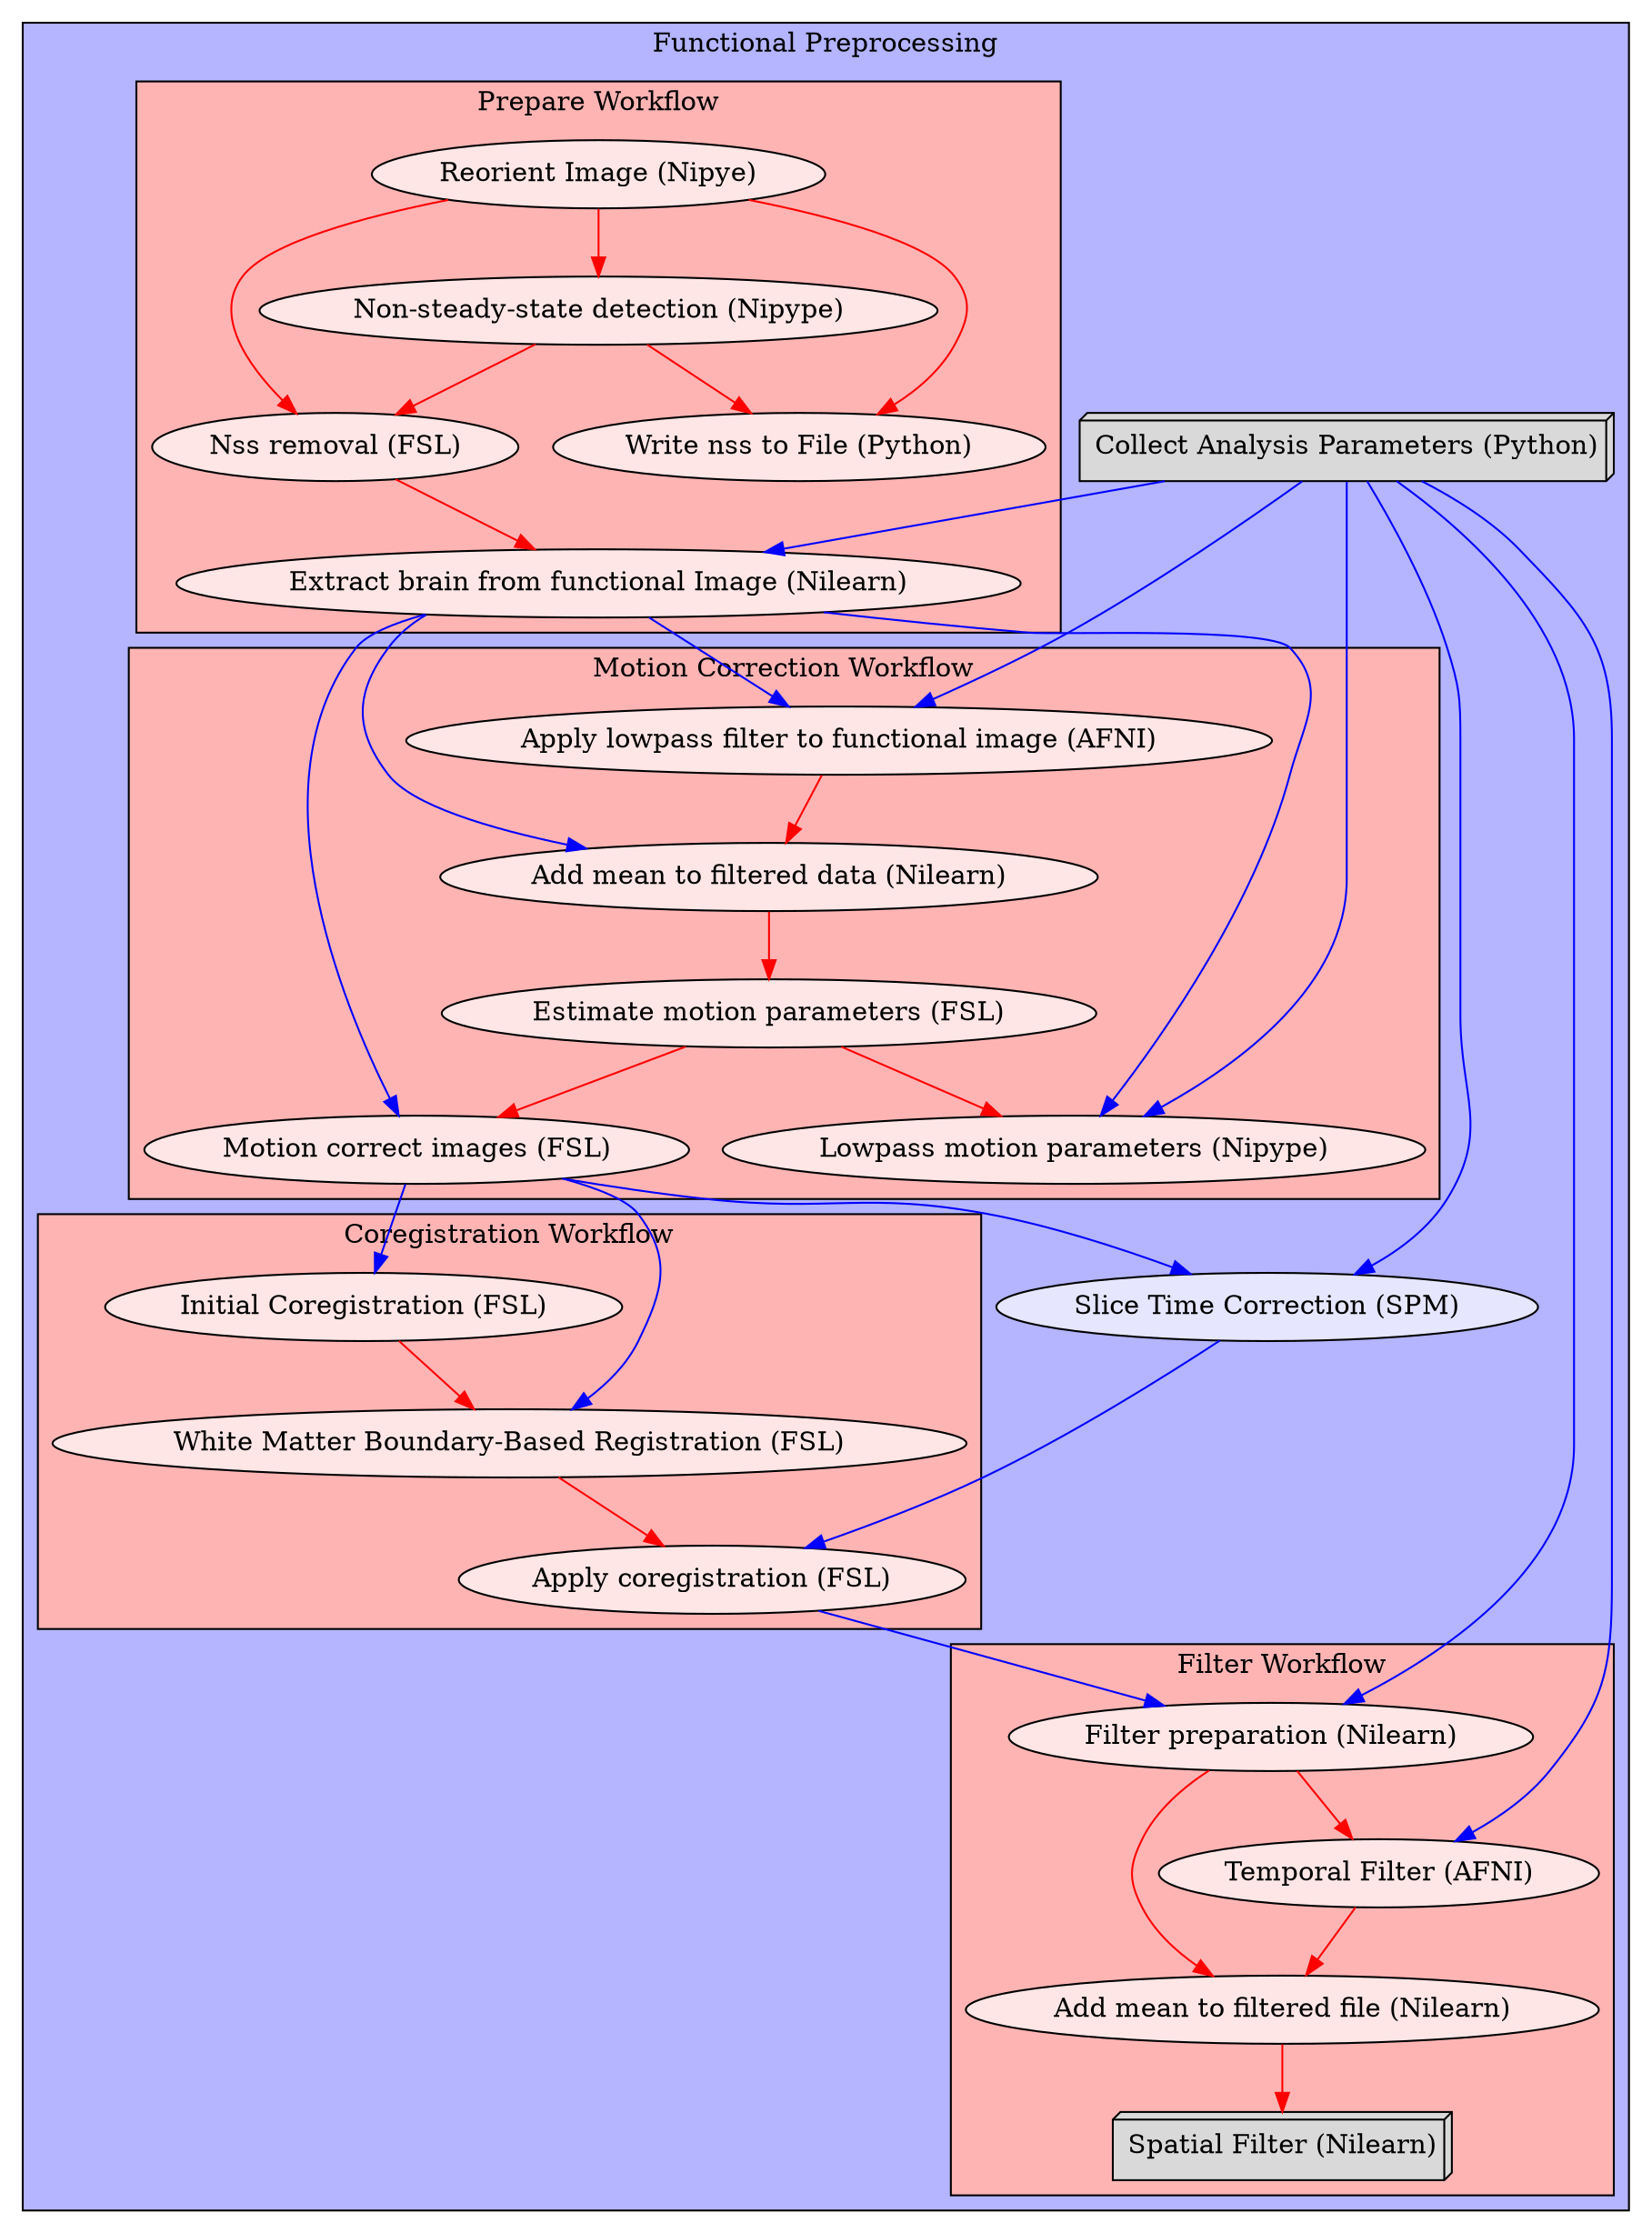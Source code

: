 digraph preproc_func{
  subgraph cluster_preproc_func {
      edge [color="#0000FF"];
      style=filled;
      fillcolor="#B4B4FF";
      label="Functional Preprocessing";
    slice_time[label="Slice Time Correction (SPM)", style=filled, fillcolor="#E6E6FF"];
    get_Param[label="Collect Analysis Parameters (Python)", shape=box3d,style=filled, color=black, colorscheme=greys7 fillcolor=2];
    subgraph cluster_prepareflow {
            edge [color="#FF0000"];
            style=filled;
            fillcolor="#FFB4B4";
            label="Prepare Workflow";
        prepareflow_reorient[label="Reorient Image (Nipye)", style=filled, fillcolor="#FFE6E6"];
        prepareflow_nss_detection[label="Non-steady-state detection (Nipype)", style=filled, fillcolor="#FFE6E6"];
        prepareflow_nss_removal[label="Nss removal (FSL)", style=filled, fillcolor="#FFE6E6"];
        prepareflow_brain_extraction[label="Extract brain from functional Image (Nilearn)", style=filled, fillcolor="#FFE6E6"];
        prepareflow_write_nss[label="Write nss to File (Python)", style=filled, fillcolor="#FFE6E6"];
        prepareflow_reorient -> prepareflow_nss_detection;
        prepareflow_reorient -> prepareflow_nss_removal;
        prepareflow_reorient -> prepareflow_write_nss;
        prepareflow_nss_detection -> prepareflow_write_nss;
        prepareflow_nss_detection -> prepareflow_nss_removal;
        prepareflow_nss_removal -> prepareflow_brain_extraction;
    }
    subgraph cluster_mcflow {
            edge [color="#FF0000"];
            style=filled;
            fillcolor="#FFB4B4";
            label="Motion Correction Workflow";
        mcflow_apply_low_pass[label="Apply lowpass filter to functional image (AFNI)", style=filled, fillcolor="#FFE6E6"];
        mcflow_add_mean_to_bandpass[label="Add mean to filtered data (Nilearn)", style=filled, fillcolor="#FFE6E6"];
        mcflow_mcflirt_estimation[label="Estimate motion parameters (FSL)", style=filled, fillcolor="#FFE6E6"];
        mcflow_lowpass_mc[label="Lowpass motion parameters (Nipype)", style=filled, fillcolor="#FFE6E6"];
        mcflow_motion_correction[label="Motion correct images (FSL)", style=filled, fillcolor="#FFE6E6"];
        mcflow_apply_low_pass -> mcflow_add_mean_to_bandpass;
        mcflow_add_mean_to_bandpass -> mcflow_mcflirt_estimation;
        mcflow_mcflirt_estimation -> mcflow_motion_correction;
        mcflow_mcflirt_estimation -> mcflow_lowpass_mc;
    }
    subgraph cluster_coregflow {
            edge [color="#FF0000"];
            style=filled;
            fillcolor="#FFB4B4";
            label="Coregistration Workflow";
        coregflow_coreg_pre[label="Initial Coregistration (FSL)", style=filled, fillcolor="#FFE6E6"];
        coregflow_coreg_bbr[label="White Matter Boundary-Based Registration (FSL)", style=filled, fillcolor="#FFE6E6"];
        coregflow_apply_coreg[label="Apply coregistration (FSL)", style=filled, fillcolor="#FFE6E6"];
        coregflow_coreg_pre -> coregflow_coreg_bbr;
        coregflow_coreg_bbr -> coregflow_apply_coreg;
    }
    subgraph cluster_filterflow {
            edge [color="#FF0000"];
            style=filled;
            fillcolor="#FFB4B4";
            label="Filter Workflow";
        filterflow_filter_preparation[label="Filter preparation (Nilearn)", style=filled, fillcolor="#FFE6E6"];
        filterflow_temporal_filter[label="Temporal Filter (AFNI)", style=filled, fillcolor="#FFE6E6"];
        filterflow_add_mean_to_filt[label="Add mean to filtered file (Nilearn)", style=filled, fillcolor="#FFE6E6"];
        filterflow_spatial_filter[label="Spatial Filter (Nilearn)", shape=box3d,style=filled, color=black, colorscheme=greys7 fillcolor=2];
        filterflow_filter_preparation -> filterflow_temporal_filter;
        filterflow_filter_preparation -> filterflow_add_mean_to_filt;
        filterflow_temporal_filter -> filterflow_add_mean_to_filt;
        filterflow_add_mean_to_filt -> filterflow_spatial_filter;
    }
    prepareflow_brain_extraction -> mcflow_motion_correction;
    prepareflow_brain_extraction -> mcflow_apply_low_pass;
    prepareflow_brain_extraction -> mcflow_add_mean_to_bandpass;
    prepareflow_brain_extraction -> mcflow_lowpass_mc;
    mcflow_motion_correction -> slice_time;
    mcflow_motion_correction -> coregflow_coreg_pre;
    mcflow_motion_correction -> coregflow_coreg_bbr;
    slice_time -> coregflow_apply_coreg;
    coregflow_apply_coreg -> filterflow_filter_preparation;
    get_Param -> mcflow_apply_low_pass;
    get_Param -> mcflow_lowpass_mc;
    get_Param -> slice_time;
    get_Param -> filterflow_filter_preparation;
    get_Param -> filterflow_temporal_filter;
    get_Param -> prepareflow_brain_extraction;
  }
}
